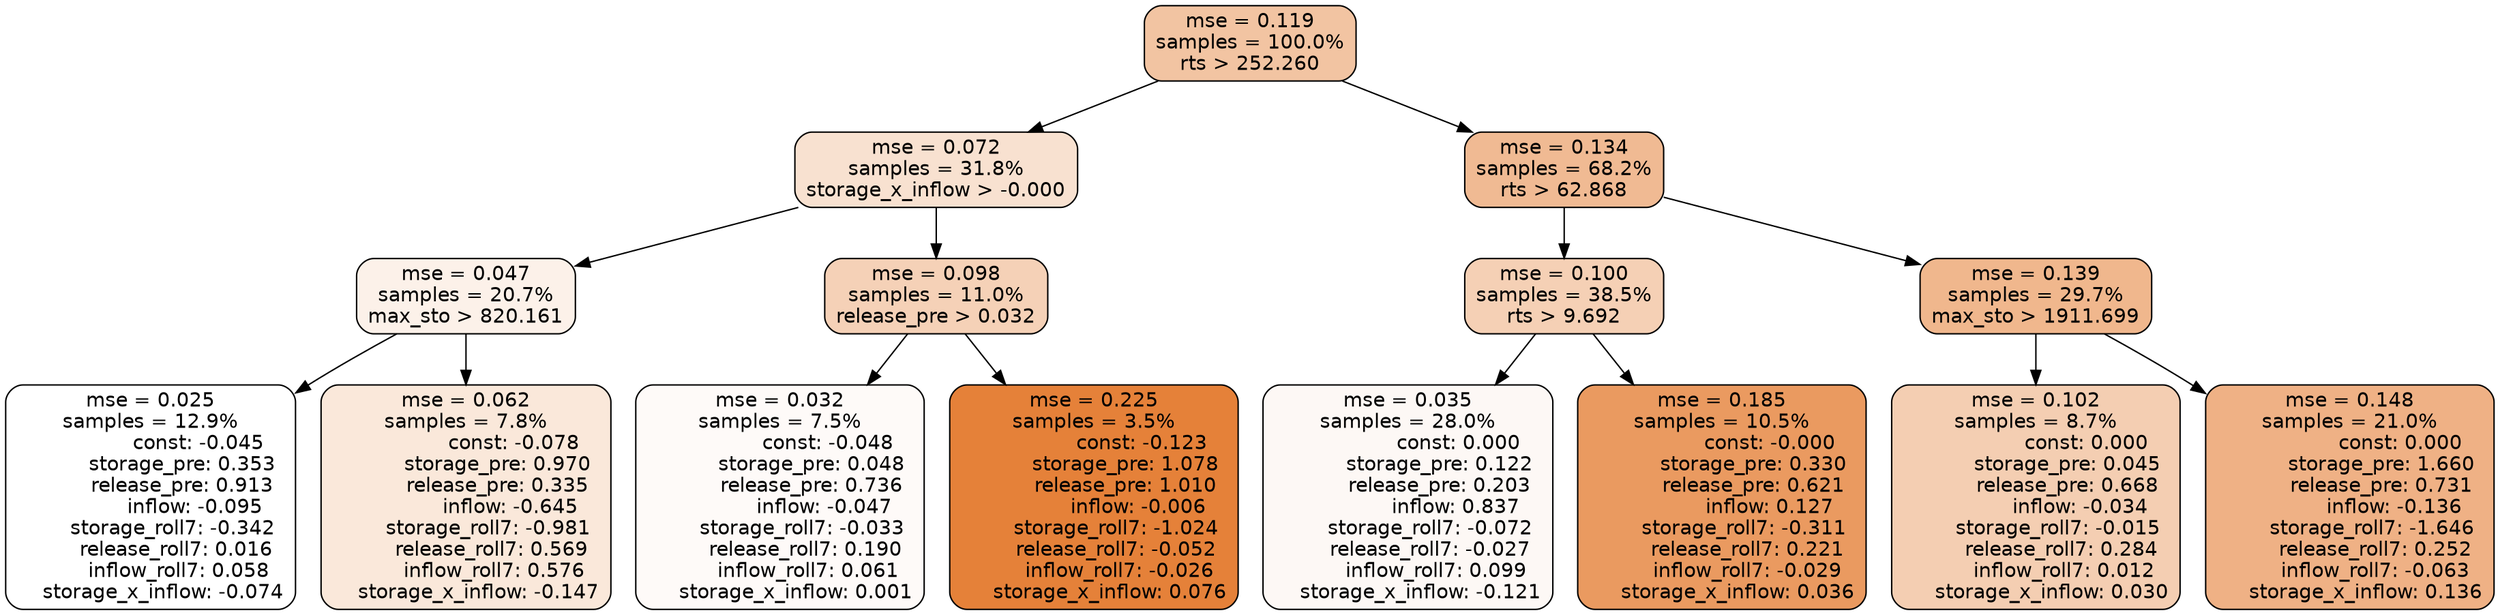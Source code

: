 digraph tree {
node [shape=rectangle, style="filled, rounded", color="black", fontname=helvetica] ;
edge [fontname=helvetica] ;
	"0" [label="mse = 0.119
samples = 100.0%
rts > 252.260", fillcolor="#f2c4a2"]
	"8" [label="mse = 0.072
samples = 31.8%
storage_x_inflow > -0.000", fillcolor="#f8e1d0"]
	"1" [label="mse = 0.134
samples = 68.2%
rts > 62.868", fillcolor="#f0ba93"]
	"9" [label="mse = 0.047
samples = 20.7%
max_sto > 820.161", fillcolor="#fcf1e9"]
	"12" [label="mse = 0.098
samples = 11.0%
release_pre > 0.032", fillcolor="#f5d1b7"]
	"2" [label="mse = 0.100
samples = 38.5%
rts > 9.692", fillcolor="#f5d0b5"]
	"5" [label="mse = 0.139
samples = 29.7%
max_sto > 1911.699", fillcolor="#f0b78d"]
	"10" [label="mse = 0.025
samples = 12.9%
               const: -0.045
          storage_pre: 0.353
          release_pre: 0.913
              inflow: -0.095
       storage_roll7: -0.342
        release_roll7: 0.016
         inflow_roll7: 0.058
    storage_x_inflow: -0.074", fillcolor="#ffffff"]
	"11" [label="mse = 0.062
samples = 7.8%
               const: -0.078
          storage_pre: 0.970
          release_pre: 0.335
              inflow: -0.645
       storage_roll7: -0.981
        release_roll7: 0.569
         inflow_roll7: 0.576
    storage_x_inflow: -0.147", fillcolor="#fae8da"]
	"13" [label="mse = 0.032
samples = 7.5%
               const: -0.048
          storage_pre: 0.048
          release_pre: 0.736
              inflow: -0.047
       storage_roll7: -0.033
        release_roll7: 0.190
         inflow_roll7: 0.061
     storage_x_inflow: 0.001", fillcolor="#fefaf8"]
	"14" [label="mse = 0.225
samples = 3.5%
               const: -0.123
          storage_pre: 1.078
          release_pre: 1.010
              inflow: -0.006
       storage_roll7: -1.024
       release_roll7: -0.052
        inflow_roll7: -0.026
     storage_x_inflow: 0.076", fillcolor="#e58139"]
	"3" [label="mse = 0.035
samples = 28.0%
                const: 0.000
          storage_pre: 0.122
          release_pre: 0.203
               inflow: 0.837
       storage_roll7: -0.072
       release_roll7: -0.027
         inflow_roll7: 0.099
    storage_x_inflow: -0.121", fillcolor="#fdf8f5"]
	"4" [label="mse = 0.185
samples = 10.5%
               const: -0.000
          storage_pre: 0.330
          release_pre: 0.621
               inflow: 0.127
       storage_roll7: -0.311
        release_roll7: 0.221
        inflow_roll7: -0.029
     storage_x_inflow: 0.036", fillcolor="#ea9a60"]
	"7" [label="mse = 0.102
samples = 8.7%
                const: 0.000
          storage_pre: 0.045
          release_pre: 0.668
              inflow: -0.034
       storage_roll7: -0.015
        release_roll7: 0.284
         inflow_roll7: 0.012
     storage_x_inflow: 0.030", fillcolor="#f4ceb2"]
	"6" [label="mse = 0.148
samples = 21.0%
                const: 0.000
          storage_pre: 1.660
          release_pre: 0.731
              inflow: -0.136
       storage_roll7: -1.646
        release_roll7: 0.252
        inflow_roll7: -0.063
     storage_x_inflow: 0.136", fillcolor="#efb185"]

	"0" -> "1"
	"0" -> "8"
	"8" -> "9"
	"8" -> "12"
	"1" -> "2"
	"1" -> "5"
	"9" -> "10"
	"9" -> "11"
	"12" -> "13"
	"12" -> "14"
	"2" -> "3"
	"2" -> "4"
	"5" -> "6"
	"5" -> "7"
}